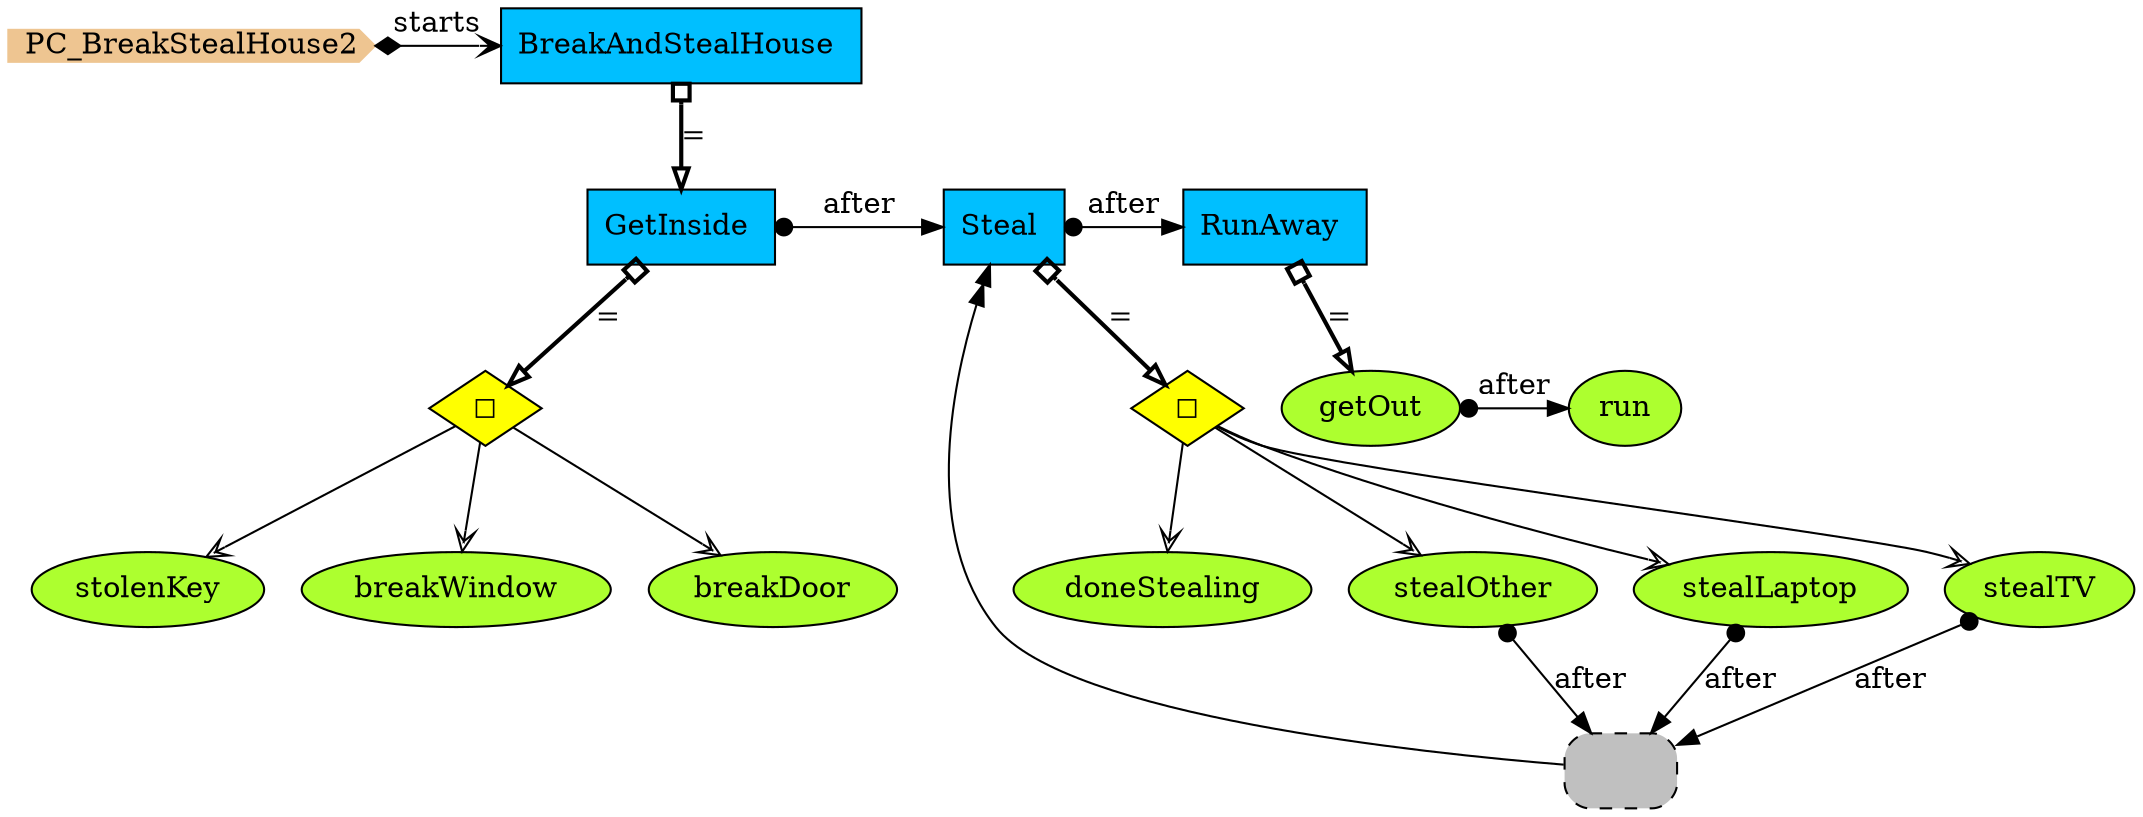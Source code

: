 digraph {
StartN_ [shape = cds,color=burlywood2,style=filled,height=.2,width=.2, label =PC_BreakStealHouse2];
run [shape=ellipse,fillcolor=greenyellow,style = filled,label="run"];
getOut [shape=ellipse,fillcolor=greenyellow,style = filled,label="getOut"];
RunAway [shape=box,fillcolor=deepskyblue,style = filled,label="RunAway "];
RefSteal [shape=rectangle,fillcolor=gray,style="rounded,filled,dashed",label=" "];
doneStealing [shape=ellipse,fillcolor=greenyellow,style = filled,label="doneStealing"];
stealOther [shape=ellipse,fillcolor=greenyellow,style = filled,label="stealOther"];
stealLaptop [shape=ellipse,fillcolor=greenyellow,style = filled,label="stealLaptop"];
stealTV [shape=ellipse,fillcolor=greenyellow,style = filled,label="stealTV"];
OpSteal [shape=diamond,fillcolor=yellow,style = filled,label="◻︎"];
Steal [shape=box,fillcolor=deepskyblue,style = filled,label="Steal "];
stolenKey [shape=ellipse,fillcolor=greenyellow,style = filled,label="stolenKey"];
breakWindow [shape=ellipse,fillcolor=greenyellow,style = filled,label="breakWindow"];
breakDoor [shape=ellipse,fillcolor=greenyellow,style = filled,label="breakDoor"];
OpGetInside [shape=diamond,fillcolor=yellow,style = filled,label="◻︎"];
GetInside [shape=box,fillcolor=deepskyblue,style = filled,label="GetInside "];
BreakAndStealHouse [shape=box,fillcolor=deepskyblue,style = filled,label="BreakAndStealHouse "];

{rank=min;StartN_,BreakAndStealHouse}
{rank=same;GetInside,Steal,RunAway}
{rank=same;Steal,RunAway}
{rank=same;getOut,run}

getOut->run[arrowtail=dot,dir=both,label="after"];
Steal->RunAway[arrowtail=dot,dir=both,label="after"];
RefSteal->Steal[arrowhead="normalnormal",label=" "];
stealOther->RefSteal[arrowtail=dot,dir=both,label="after"];
stealLaptop->RefSteal[arrowtail=dot,dir=both,label="after"];
stealTV->RefSteal[arrowtail=dot,dir=both,label="after"];
OpSteal->doneStealing[arrowhead="vee",fillcolor=white];
OpSteal->stealOther[arrowhead="vee",fillcolor=white];
OpSteal->stealLaptop[arrowhead="vee",fillcolor=white];
OpSteal->stealTV[arrowhead="vee",fillcolor=white];
GetInside->Steal[arrowtail=dot,dir=both,label="after"];
OpGetInside->stolenKey[arrowhead="vee",fillcolor=white];
OpGetInside->breakWindow[arrowhead="vee",fillcolor=white];
OpGetInside->breakDoor[arrowhead="vee",fillcolor=white];
StartN_->BreakAndStealHouse[arrowhead="open",arrowtail=diamond,dir=both,label="starts"];
RunAway->getOut[arrowhead="onormal",dir=both,arrowtail=obox,penwidth=2,label="="];
Steal->OpSteal[arrowhead="onormal",dir=both,arrowtail=obox,penwidth=2,label="="];
GetInside->OpGetInside[arrowhead="onormal",dir=both,arrowtail=obox,penwidth=2,label="="];
BreakAndStealHouse->GetInside[arrowhead="onormal",dir=both,arrowtail=obox,penwidth=2,label="="];
}